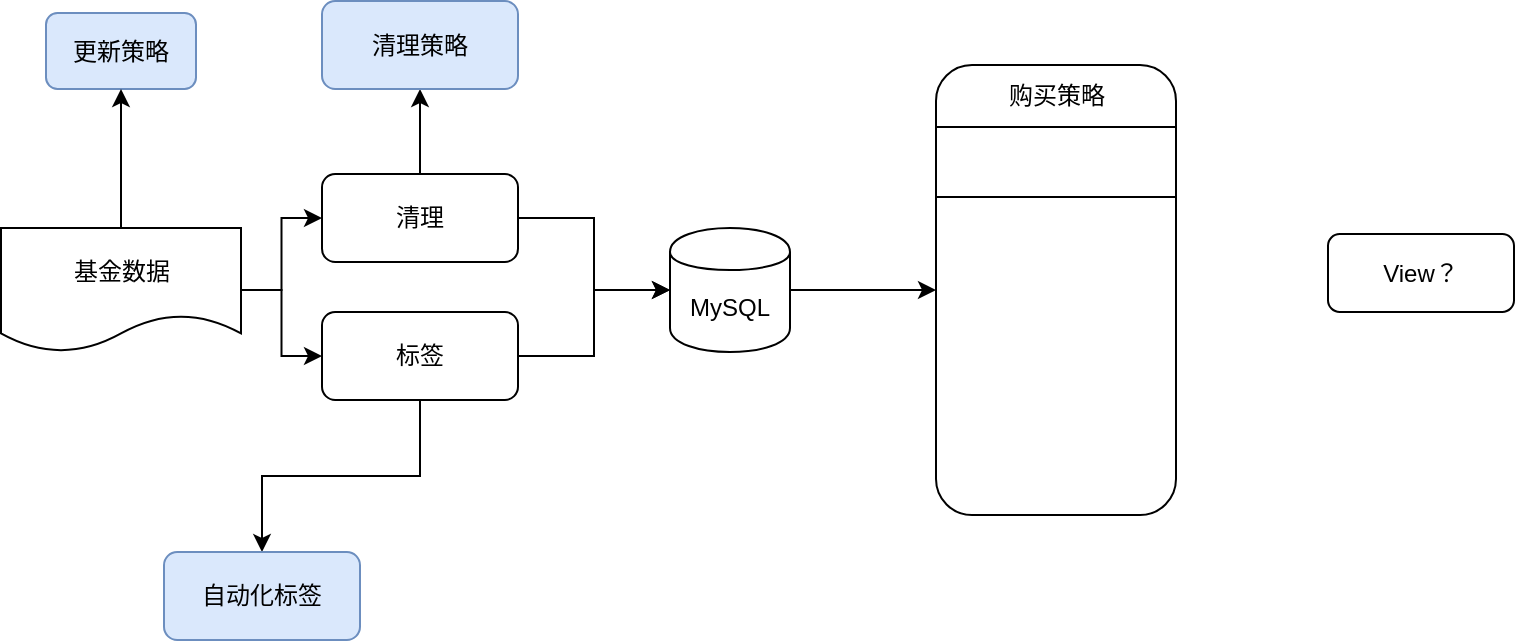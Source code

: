 <mxfile version="13.3.0" type="github"><diagram id="U-9xloskH4poMOoSewtp" name="Page-1"><mxGraphModel dx="1752" dy="537" grid="0" gridSize="10" guides="1" tooltips="1" connect="1" arrows="1" fold="1" page="1" pageScale="1" pageWidth="827" pageHeight="1169" math="0" shadow="0"><root><mxCell id="0"/><mxCell id="1" parent="0"/><mxCell id="s23D7QcQNm81J26B1xXu-11" value="更新策略" style="rounded=1;whiteSpace=wrap;html=1;fillColor=#dae8fc;strokeColor=#6c8ebf;" vertex="1" parent="1"><mxGeometry x="-23" y="555.5" width="75" height="38" as="geometry"/></mxCell><mxCell id="s23D7QcQNm81J26B1xXu-18" style="edgeStyle=orthogonalEdgeStyle;rounded=0;orthogonalLoop=1;jettySize=auto;html=1;" edge="1" parent="1" source="s23D7QcQNm81J26B1xXu-3" target="s23D7QcQNm81J26B1xXu-17"><mxGeometry relative="1" as="geometry"/></mxCell><mxCell id="s23D7QcQNm81J26B1xXu-21" value="" style="edgeStyle=orthogonalEdgeStyle;rounded=0;orthogonalLoop=1;jettySize=auto;html=1;" edge="1" parent="1" source="s23D7QcQNm81J26B1xXu-3" target="s23D7QcQNm81J26B1xXu-20"><mxGeometry relative="1" as="geometry"/></mxCell><mxCell id="s23D7QcQNm81J26B1xXu-3" value="清理" style="rounded=1;whiteSpace=wrap;html=1;" vertex="1" parent="1"><mxGeometry x="115" y="636" width="98" height="44" as="geometry"/></mxCell><mxCell id="s23D7QcQNm81J26B1xXu-20" value="清理策略" style="rounded=1;whiteSpace=wrap;html=1;fillColor=#dae8fc;strokeColor=#6c8ebf;" vertex="1" parent="1"><mxGeometry x="115" y="549.5" width="98" height="44" as="geometry"/></mxCell><mxCell id="s23D7QcQNm81J26B1xXu-8" value="" style="edgeStyle=orthogonalEdgeStyle;rounded=0;orthogonalLoop=1;jettySize=auto;html=1;" edge="1" parent="1" source="s23D7QcQNm81J26B1xXu-4" target="s23D7QcQNm81J26B1xXu-7"><mxGeometry relative="1" as="geometry"/></mxCell><mxCell id="s23D7QcQNm81J26B1xXu-19" style="edgeStyle=orthogonalEdgeStyle;rounded=0;orthogonalLoop=1;jettySize=auto;html=1;" edge="1" parent="1" source="s23D7QcQNm81J26B1xXu-4" target="s23D7QcQNm81J26B1xXu-17"><mxGeometry relative="1" as="geometry"/></mxCell><mxCell id="s23D7QcQNm81J26B1xXu-4" value="标签" style="rounded=1;whiteSpace=wrap;html=1;" vertex="1" parent="1"><mxGeometry x="115" y="705" width="98" height="44" as="geometry"/></mxCell><mxCell id="s23D7QcQNm81J26B1xXu-7" value="自动化标签" style="rounded=1;whiteSpace=wrap;html=1;fillColor=#dae8fc;strokeColor=#6c8ebf;" vertex="1" parent="1"><mxGeometry x="36" y="825" width="98" height="44" as="geometry"/></mxCell><mxCell id="s23D7QcQNm81J26B1xXu-14" style="edgeStyle=orthogonalEdgeStyle;rounded=0;orthogonalLoop=1;jettySize=auto;html=1;" edge="1" parent="1" source="s23D7QcQNm81J26B1xXu-13" target="s23D7QcQNm81J26B1xXu-11"><mxGeometry relative="1" as="geometry"/></mxCell><mxCell id="s23D7QcQNm81J26B1xXu-15" style="edgeStyle=orthogonalEdgeStyle;rounded=0;orthogonalLoop=1;jettySize=auto;html=1;entryX=0;entryY=0.5;entryDx=0;entryDy=0;" edge="1" parent="1" source="s23D7QcQNm81J26B1xXu-13" target="s23D7QcQNm81J26B1xXu-3"><mxGeometry relative="1" as="geometry"/></mxCell><mxCell id="s23D7QcQNm81J26B1xXu-16" style="edgeStyle=orthogonalEdgeStyle;rounded=0;orthogonalLoop=1;jettySize=auto;html=1;entryX=0;entryY=0.5;entryDx=0;entryDy=0;" edge="1" parent="1" source="s23D7QcQNm81J26B1xXu-13" target="s23D7QcQNm81J26B1xXu-4"><mxGeometry relative="1" as="geometry"/></mxCell><mxCell id="s23D7QcQNm81J26B1xXu-13" value="基金数据" style="shape=document;whiteSpace=wrap;html=1;boundedLbl=1;" vertex="1" parent="1"><mxGeometry x="-45.5" y="663" width="120" height="62" as="geometry"/></mxCell><mxCell id="s23D7QcQNm81J26B1xXu-27" style="edgeStyle=orthogonalEdgeStyle;rounded=0;orthogonalLoop=1;jettySize=auto;html=1;" edge="1" parent="1" source="s23D7QcQNm81J26B1xXu-17" target="s23D7QcQNm81J26B1xXu-23"><mxGeometry relative="1" as="geometry"/></mxCell><mxCell id="s23D7QcQNm81J26B1xXu-17" value="MySQL" style="shape=cylinder;whiteSpace=wrap;html=1;boundedLbl=1;backgroundOutline=1;" vertex="1" parent="1"><mxGeometry x="289" y="663" width="60" height="62" as="geometry"/></mxCell><mxCell id="s23D7QcQNm81J26B1xXu-23" value="" style="rounded=1;whiteSpace=wrap;html=1;" vertex="1" parent="1"><mxGeometry x="422" y="581.5" width="120" height="225" as="geometry"/></mxCell><mxCell id="s23D7QcQNm81J26B1xXu-25" value="" style="rounded=0;whiteSpace=wrap;html=1;" vertex="1" parent="1"><mxGeometry x="422" y="612.5" width="120" height="35" as="geometry"/></mxCell><mxCell id="s23D7QcQNm81J26B1xXu-26" value="购买策略" style="text;html=1;strokeColor=none;fillColor=none;align=center;verticalAlign=middle;whiteSpace=wrap;rounded=0;" vertex="1" parent="1"><mxGeometry x="448.5" y="581.5" width="67" height="30" as="geometry"/></mxCell><mxCell id="s23D7QcQNm81J26B1xXu-28" value="View？" style="rounded=1;whiteSpace=wrap;html=1;" vertex="1" parent="1"><mxGeometry x="618" y="666" width="93" height="39" as="geometry"/></mxCell></root></mxGraphModel></diagram></mxfile>